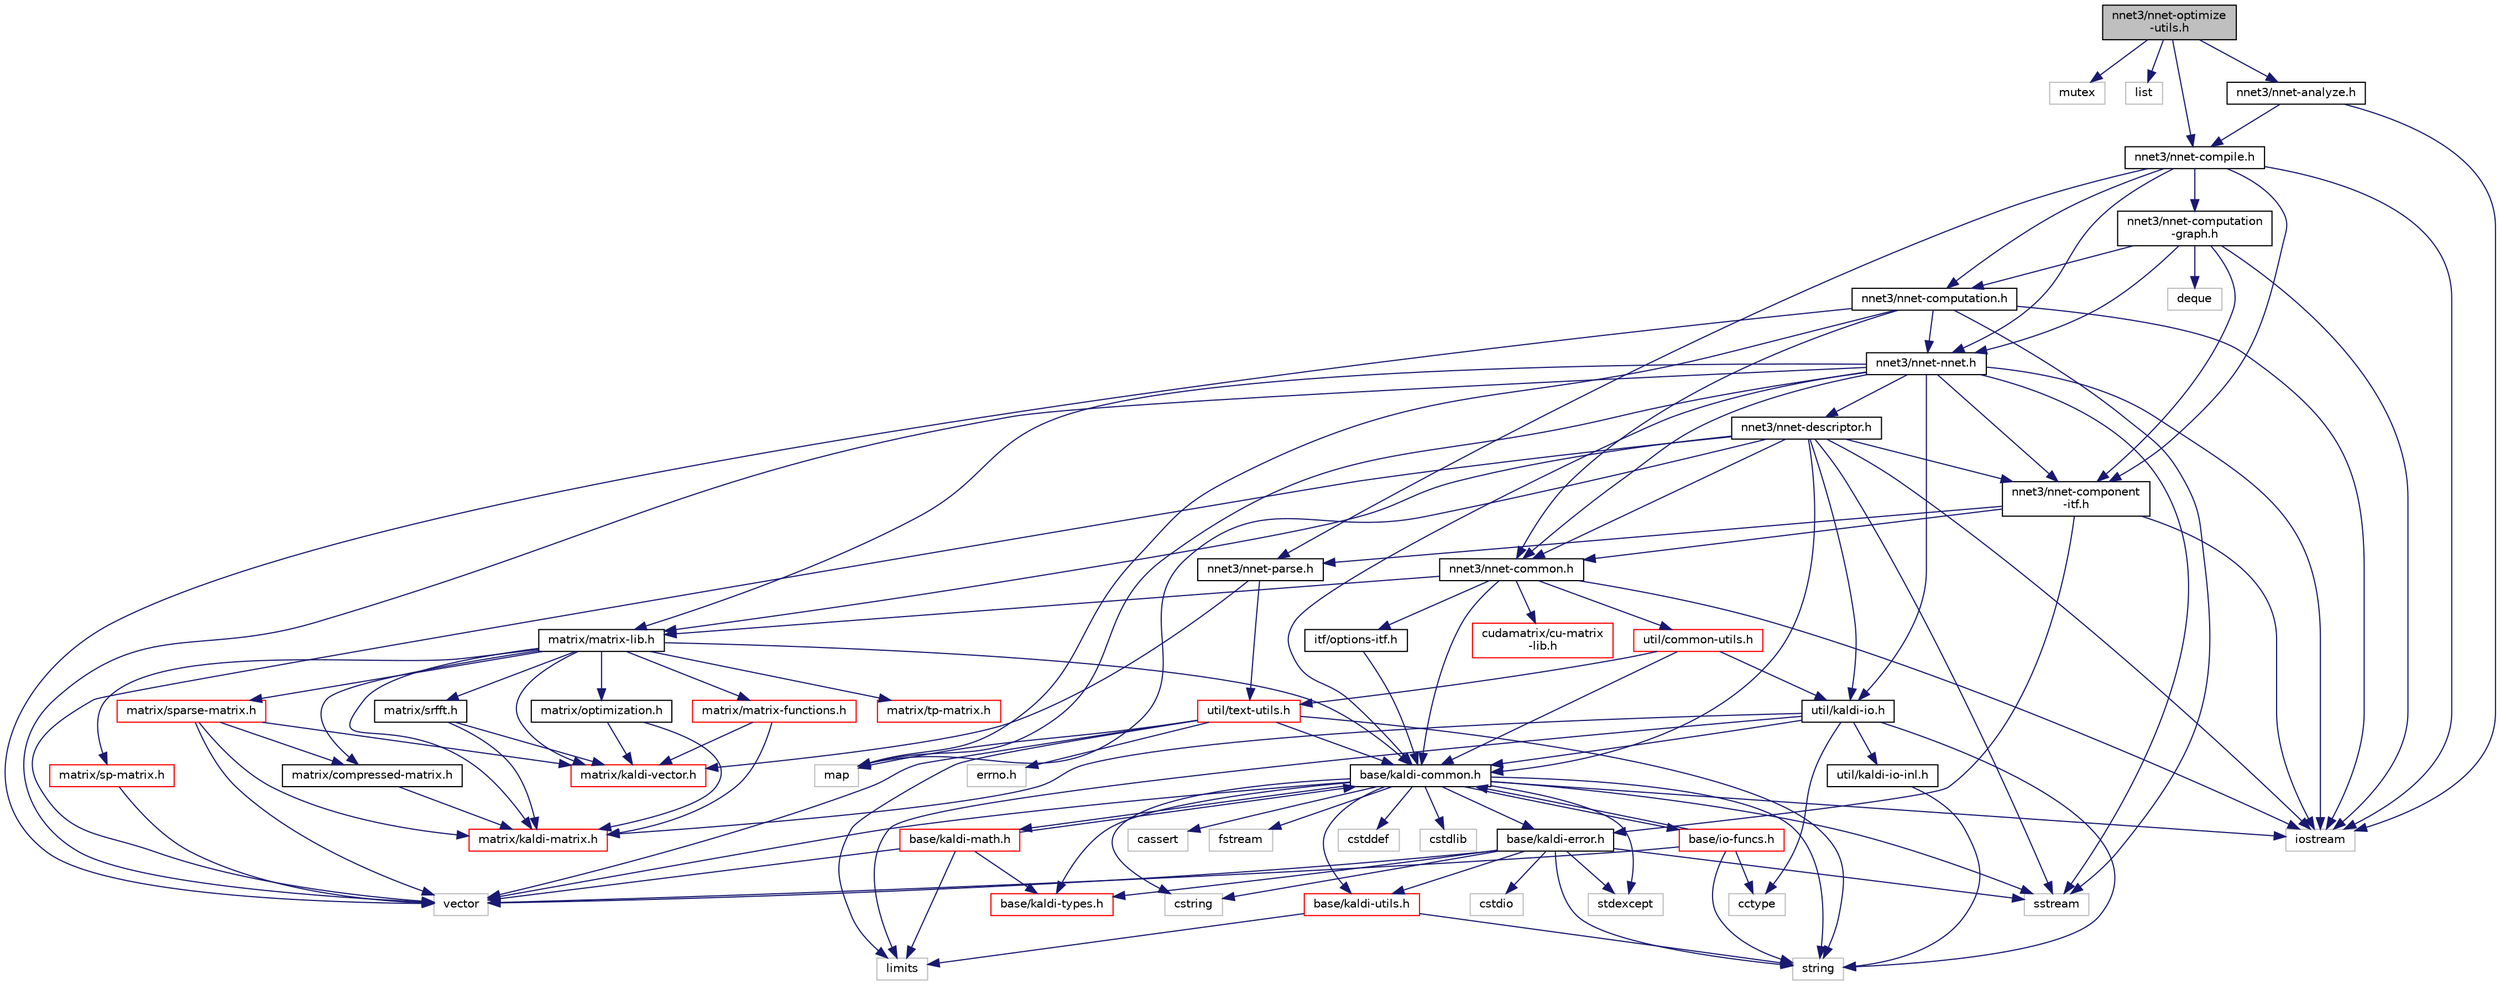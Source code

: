 digraph "nnet3/nnet-optimize-utils.h"
{
  edge [fontname="Helvetica",fontsize="10",labelfontname="Helvetica",labelfontsize="10"];
  node [fontname="Helvetica",fontsize="10",shape=record];
  Node0 [label="nnet3/nnet-optimize\l-utils.h",height=0.2,width=0.4,color="black", fillcolor="grey75", style="filled", fontcolor="black"];
  Node0 -> Node1 [color="midnightblue",fontsize="10",style="solid",fontname="Helvetica"];
  Node1 [label="mutex",height=0.2,width=0.4,color="grey75", fillcolor="white", style="filled"];
  Node0 -> Node2 [color="midnightblue",fontsize="10",style="solid",fontname="Helvetica"];
  Node2 [label="list",height=0.2,width=0.4,color="grey75", fillcolor="white", style="filled"];
  Node0 -> Node3 [color="midnightblue",fontsize="10",style="solid",fontname="Helvetica"];
  Node3 [label="nnet3/nnet-compile.h",height=0.2,width=0.4,color="black", fillcolor="white", style="filled",URL="$nnet-compile_8h.html"];
  Node3 -> Node4 [color="midnightblue",fontsize="10",style="solid",fontname="Helvetica"];
  Node4 [label="nnet3/nnet-component\l-itf.h",height=0.2,width=0.4,color="black", fillcolor="white", style="filled",URL="$nnet-component-itf_8h.html"];
  Node4 -> Node5 [color="midnightblue",fontsize="10",style="solid",fontname="Helvetica"];
  Node5 [label="iostream",height=0.2,width=0.4,color="grey75", fillcolor="white", style="filled"];
  Node4 -> Node6 [color="midnightblue",fontsize="10",style="solid",fontname="Helvetica"];
  Node6 [label="nnet3/nnet-common.h",height=0.2,width=0.4,color="black", fillcolor="white", style="filled",URL="$nnet-common_8h.html"];
  Node6 -> Node7 [color="midnightblue",fontsize="10",style="solid",fontname="Helvetica"];
  Node7 [label="base/kaldi-common.h",height=0.2,width=0.4,color="black", fillcolor="white", style="filled",URL="$kaldi-common_8h.html"];
  Node7 -> Node8 [color="midnightblue",fontsize="10",style="solid",fontname="Helvetica"];
  Node8 [label="cstddef",height=0.2,width=0.4,color="grey75", fillcolor="white", style="filled"];
  Node7 -> Node9 [color="midnightblue",fontsize="10",style="solid",fontname="Helvetica"];
  Node9 [label="cstdlib",height=0.2,width=0.4,color="grey75", fillcolor="white", style="filled"];
  Node7 -> Node10 [color="midnightblue",fontsize="10",style="solid",fontname="Helvetica"];
  Node10 [label="cstring",height=0.2,width=0.4,color="grey75", fillcolor="white", style="filled"];
  Node7 -> Node11 [color="midnightblue",fontsize="10",style="solid",fontname="Helvetica"];
  Node11 [label="string",height=0.2,width=0.4,color="grey75", fillcolor="white", style="filled"];
  Node7 -> Node12 [color="midnightblue",fontsize="10",style="solid",fontname="Helvetica"];
  Node12 [label="sstream",height=0.2,width=0.4,color="grey75", fillcolor="white", style="filled"];
  Node7 -> Node13 [color="midnightblue",fontsize="10",style="solid",fontname="Helvetica"];
  Node13 [label="stdexcept",height=0.2,width=0.4,color="grey75", fillcolor="white", style="filled"];
  Node7 -> Node14 [color="midnightblue",fontsize="10",style="solid",fontname="Helvetica"];
  Node14 [label="cassert",height=0.2,width=0.4,color="grey75", fillcolor="white", style="filled"];
  Node7 -> Node15 [color="midnightblue",fontsize="10",style="solid",fontname="Helvetica"];
  Node15 [label="vector",height=0.2,width=0.4,color="grey75", fillcolor="white", style="filled"];
  Node7 -> Node5 [color="midnightblue",fontsize="10",style="solid",fontname="Helvetica"];
  Node7 -> Node16 [color="midnightblue",fontsize="10",style="solid",fontname="Helvetica"];
  Node16 [label="fstream",height=0.2,width=0.4,color="grey75", fillcolor="white", style="filled"];
  Node7 -> Node17 [color="midnightblue",fontsize="10",style="solid",fontname="Helvetica"];
  Node17 [label="base/kaldi-utils.h",height=0.2,width=0.4,color="red", fillcolor="white", style="filled",URL="$kaldi-utils_8h.html"];
  Node17 -> Node19 [color="midnightblue",fontsize="10",style="solid",fontname="Helvetica"];
  Node19 [label="limits",height=0.2,width=0.4,color="grey75", fillcolor="white", style="filled"];
  Node17 -> Node11 [color="midnightblue",fontsize="10",style="solid",fontname="Helvetica"];
  Node7 -> Node20 [color="midnightblue",fontsize="10",style="solid",fontname="Helvetica"];
  Node20 [label="base/kaldi-error.h",height=0.2,width=0.4,color="black", fillcolor="white", style="filled",URL="$kaldi-error_8h.html"];
  Node20 -> Node21 [color="midnightblue",fontsize="10",style="solid",fontname="Helvetica"];
  Node21 [label="cstdio",height=0.2,width=0.4,color="grey75", fillcolor="white", style="filled"];
  Node20 -> Node10 [color="midnightblue",fontsize="10",style="solid",fontname="Helvetica"];
  Node20 -> Node12 [color="midnightblue",fontsize="10",style="solid",fontname="Helvetica"];
  Node20 -> Node13 [color="midnightblue",fontsize="10",style="solid",fontname="Helvetica"];
  Node20 -> Node11 [color="midnightblue",fontsize="10",style="solid",fontname="Helvetica"];
  Node20 -> Node15 [color="midnightblue",fontsize="10",style="solid",fontname="Helvetica"];
  Node20 -> Node22 [color="midnightblue",fontsize="10",style="solid",fontname="Helvetica"];
  Node22 [label="base/kaldi-types.h",height=0.2,width=0.4,color="red", fillcolor="white", style="filled",URL="$kaldi-types_8h.html"];
  Node20 -> Node17 [color="midnightblue",fontsize="10",style="solid",fontname="Helvetica"];
  Node7 -> Node22 [color="midnightblue",fontsize="10",style="solid",fontname="Helvetica"];
  Node7 -> Node25 [color="midnightblue",fontsize="10",style="solid",fontname="Helvetica"];
  Node25 [label="base/io-funcs.h",height=0.2,width=0.4,color="red", fillcolor="white", style="filled",URL="$io-funcs_8h.html"];
  Node25 -> Node26 [color="midnightblue",fontsize="10",style="solid",fontname="Helvetica"];
  Node26 [label="cctype",height=0.2,width=0.4,color="grey75", fillcolor="white", style="filled"];
  Node25 -> Node15 [color="midnightblue",fontsize="10",style="solid",fontname="Helvetica"];
  Node25 -> Node11 [color="midnightblue",fontsize="10",style="solid",fontname="Helvetica"];
  Node25 -> Node7 [color="midnightblue",fontsize="10",style="solid",fontname="Helvetica"];
  Node7 -> Node28 [color="midnightblue",fontsize="10",style="solid",fontname="Helvetica"];
  Node28 [label="base/kaldi-math.h",height=0.2,width=0.4,color="red", fillcolor="white", style="filled",URL="$kaldi-math_8h.html"];
  Node28 -> Node19 [color="midnightblue",fontsize="10",style="solid",fontname="Helvetica"];
  Node28 -> Node15 [color="midnightblue",fontsize="10",style="solid",fontname="Helvetica"];
  Node28 -> Node22 [color="midnightblue",fontsize="10",style="solid",fontname="Helvetica"];
  Node28 -> Node7 [color="midnightblue",fontsize="10",style="solid",fontname="Helvetica"];
  Node6 -> Node30 [color="midnightblue",fontsize="10",style="solid",fontname="Helvetica"];
  Node30 [label="util/common-utils.h",height=0.2,width=0.4,color="red", fillcolor="white", style="filled",URL="$common-utils_8h.html"];
  Node30 -> Node7 [color="midnightblue",fontsize="10",style="solid",fontname="Helvetica"];
  Node30 -> Node34 [color="midnightblue",fontsize="10",style="solid",fontname="Helvetica"];
  Node34 [label="util/kaldi-io.h",height=0.2,width=0.4,color="black", fillcolor="white", style="filled",URL="$kaldi-io_8h.html"];
  Node34 -> Node26 [color="midnightblue",fontsize="10",style="solid",fontname="Helvetica"];
  Node34 -> Node19 [color="midnightblue",fontsize="10",style="solid",fontname="Helvetica"];
  Node34 -> Node11 [color="midnightblue",fontsize="10",style="solid",fontname="Helvetica"];
  Node34 -> Node7 [color="midnightblue",fontsize="10",style="solid",fontname="Helvetica"];
  Node34 -> Node35 [color="midnightblue",fontsize="10",style="solid",fontname="Helvetica"];
  Node35 [label="matrix/kaldi-matrix.h",height=0.2,width=0.4,color="red", fillcolor="white", style="filled",URL="$kaldi-matrix_8h.html"];
  Node34 -> Node40 [color="midnightblue",fontsize="10",style="solid",fontname="Helvetica"];
  Node40 [label="util/kaldi-io-inl.h",height=0.2,width=0.4,color="black", fillcolor="white", style="filled",URL="$kaldi-io-inl_8h.html"];
  Node40 -> Node11 [color="midnightblue",fontsize="10",style="solid",fontname="Helvetica"];
  Node30 -> Node44 [color="midnightblue",fontsize="10",style="solid",fontname="Helvetica"];
  Node44 [label="util/text-utils.h",height=0.2,width=0.4,color="red", fillcolor="white", style="filled",URL="$text-utils_8h.html"];
  Node44 -> Node45 [color="midnightblue",fontsize="10",style="solid",fontname="Helvetica"];
  Node45 [label="errno.h",height=0.2,width=0.4,color="grey75", fillcolor="white", style="filled"];
  Node44 -> Node11 [color="midnightblue",fontsize="10",style="solid",fontname="Helvetica"];
  Node44 -> Node32 [color="midnightblue",fontsize="10",style="solid",fontname="Helvetica"];
  Node32 [label="map",height=0.2,width=0.4,color="grey75", fillcolor="white", style="filled"];
  Node44 -> Node15 [color="midnightblue",fontsize="10",style="solid",fontname="Helvetica"];
  Node44 -> Node19 [color="midnightblue",fontsize="10",style="solid",fontname="Helvetica"];
  Node44 -> Node7 [color="midnightblue",fontsize="10",style="solid",fontname="Helvetica"];
  Node6 -> Node33 [color="midnightblue",fontsize="10",style="solid",fontname="Helvetica"];
  Node33 [label="itf/options-itf.h",height=0.2,width=0.4,color="black", fillcolor="white", style="filled",URL="$options-itf_8h.html"];
  Node33 -> Node7 [color="midnightblue",fontsize="10",style="solid",fontname="Helvetica"];
  Node6 -> Node60 [color="midnightblue",fontsize="10",style="solid",fontname="Helvetica"];
  Node60 [label="matrix/matrix-lib.h",height=0.2,width=0.4,color="black", fillcolor="white", style="filled",URL="$matrix-lib_8h.html"];
  Node60 -> Node7 [color="midnightblue",fontsize="10",style="solid",fontname="Helvetica"];
  Node60 -> Node38 [color="midnightblue",fontsize="10",style="solid",fontname="Helvetica"];
  Node38 [label="matrix/kaldi-vector.h",height=0.2,width=0.4,color="red", fillcolor="white", style="filled",URL="$kaldi-vector_8h.html"];
  Node60 -> Node35 [color="midnightblue",fontsize="10",style="solid",fontname="Helvetica"];
  Node60 -> Node61 [color="midnightblue",fontsize="10",style="solid",fontname="Helvetica"];
  Node61 [label="matrix/sp-matrix.h",height=0.2,width=0.4,color="red", fillcolor="white", style="filled",URL="$sp-matrix_8h.html"];
  Node61 -> Node15 [color="midnightblue",fontsize="10",style="solid",fontname="Helvetica"];
  Node60 -> Node64 [color="midnightblue",fontsize="10",style="solid",fontname="Helvetica"];
  Node64 [label="matrix/tp-matrix.h",height=0.2,width=0.4,color="red", fillcolor="white", style="filled",URL="$tp-matrix_8h.html"];
  Node60 -> Node65 [color="midnightblue",fontsize="10",style="solid",fontname="Helvetica"];
  Node65 [label="matrix/matrix-functions.h",height=0.2,width=0.4,color="red", fillcolor="white", style="filled",URL="$matrix-functions_8h.html"];
  Node65 -> Node38 [color="midnightblue",fontsize="10",style="solid",fontname="Helvetica"];
  Node65 -> Node35 [color="midnightblue",fontsize="10",style="solid",fontname="Helvetica"];
  Node60 -> Node67 [color="midnightblue",fontsize="10",style="solid",fontname="Helvetica"];
  Node67 [label="matrix/srfft.h",height=0.2,width=0.4,color="black", fillcolor="white", style="filled",URL="$srfft_8h.html"];
  Node67 -> Node38 [color="midnightblue",fontsize="10",style="solid",fontname="Helvetica"];
  Node67 -> Node35 [color="midnightblue",fontsize="10",style="solid",fontname="Helvetica"];
  Node60 -> Node49 [color="midnightblue",fontsize="10",style="solid",fontname="Helvetica"];
  Node49 [label="matrix/compressed-matrix.h",height=0.2,width=0.4,color="black", fillcolor="white", style="filled",URL="$compressed-matrix_8h.html"];
  Node49 -> Node35 [color="midnightblue",fontsize="10",style="solid",fontname="Helvetica"];
  Node60 -> Node47 [color="midnightblue",fontsize="10",style="solid",fontname="Helvetica"];
  Node47 [label="matrix/sparse-matrix.h",height=0.2,width=0.4,color="red", fillcolor="white", style="filled",URL="$sparse-matrix_8h.html"];
  Node47 -> Node15 [color="midnightblue",fontsize="10",style="solid",fontname="Helvetica"];
  Node47 -> Node35 [color="midnightblue",fontsize="10",style="solid",fontname="Helvetica"];
  Node47 -> Node38 [color="midnightblue",fontsize="10",style="solid",fontname="Helvetica"];
  Node47 -> Node49 [color="midnightblue",fontsize="10",style="solid",fontname="Helvetica"];
  Node60 -> Node68 [color="midnightblue",fontsize="10",style="solid",fontname="Helvetica"];
  Node68 [label="matrix/optimization.h",height=0.2,width=0.4,color="black", fillcolor="white", style="filled",URL="$optimization_8h.html"];
  Node68 -> Node38 [color="midnightblue",fontsize="10",style="solid",fontname="Helvetica"];
  Node68 -> Node35 [color="midnightblue",fontsize="10",style="solid",fontname="Helvetica"];
  Node6 -> Node69 [color="midnightblue",fontsize="10",style="solid",fontname="Helvetica"];
  Node69 [label="cudamatrix/cu-matrix\l-lib.h",height=0.2,width=0.4,color="red", fillcolor="white", style="filled",URL="$cu-matrix-lib_8h.html"];
  Node6 -> Node5 [color="midnightblue",fontsize="10",style="solid",fontname="Helvetica"];
  Node4 -> Node89 [color="midnightblue",fontsize="10",style="solid",fontname="Helvetica"];
  Node89 [label="nnet3/nnet-parse.h",height=0.2,width=0.4,color="black", fillcolor="white", style="filled",URL="$nnet-parse_8h.html",tooltip="This header contains a few parsing-related functions that are used while reading parsing neural netwo..."];
  Node89 -> Node44 [color="midnightblue",fontsize="10",style="solid",fontname="Helvetica"];
  Node89 -> Node38 [color="midnightblue",fontsize="10",style="solid",fontname="Helvetica"];
  Node4 -> Node20 [color="midnightblue",fontsize="10",style="solid",fontname="Helvetica"];
  Node3 -> Node90 [color="midnightblue",fontsize="10",style="solid",fontname="Helvetica"];
  Node90 [label="nnet3/nnet-nnet.h",height=0.2,width=0.4,color="black", fillcolor="white", style="filled",URL="$_2nnet-nnet_8h.html"];
  Node90 -> Node7 [color="midnightblue",fontsize="10",style="solid",fontname="Helvetica"];
  Node90 -> Node34 [color="midnightblue",fontsize="10",style="solid",fontname="Helvetica"];
  Node90 -> Node60 [color="midnightblue",fontsize="10",style="solid",fontname="Helvetica"];
  Node90 -> Node6 [color="midnightblue",fontsize="10",style="solid",fontname="Helvetica"];
  Node90 -> Node4 [color="midnightblue",fontsize="10",style="solid",fontname="Helvetica"];
  Node90 -> Node91 [color="midnightblue",fontsize="10",style="solid",fontname="Helvetica"];
  Node91 [label="nnet3/nnet-descriptor.h",height=0.2,width=0.4,color="black", fillcolor="white", style="filled",URL="$nnet-descriptor_8h.html",tooltip="This file contains class definitions for classes ForwardingDescriptor, SumDescriptor and Descriptor..."];
  Node91 -> Node7 [color="midnightblue",fontsize="10",style="solid",fontname="Helvetica"];
  Node91 -> Node34 [color="midnightblue",fontsize="10",style="solid",fontname="Helvetica"];
  Node91 -> Node60 [color="midnightblue",fontsize="10",style="solid",fontname="Helvetica"];
  Node91 -> Node6 [color="midnightblue",fontsize="10",style="solid",fontname="Helvetica"];
  Node91 -> Node4 [color="midnightblue",fontsize="10",style="solid",fontname="Helvetica"];
  Node91 -> Node5 [color="midnightblue",fontsize="10",style="solid",fontname="Helvetica"];
  Node91 -> Node12 [color="midnightblue",fontsize="10",style="solid",fontname="Helvetica"];
  Node91 -> Node15 [color="midnightblue",fontsize="10",style="solid",fontname="Helvetica"];
  Node91 -> Node32 [color="midnightblue",fontsize="10",style="solid",fontname="Helvetica"];
  Node90 -> Node5 [color="midnightblue",fontsize="10",style="solid",fontname="Helvetica"];
  Node90 -> Node12 [color="midnightblue",fontsize="10",style="solid",fontname="Helvetica"];
  Node90 -> Node15 [color="midnightblue",fontsize="10",style="solid",fontname="Helvetica"];
  Node90 -> Node32 [color="midnightblue",fontsize="10",style="solid",fontname="Helvetica"];
  Node3 -> Node89 [color="midnightblue",fontsize="10",style="solid",fontname="Helvetica"];
  Node3 -> Node92 [color="midnightblue",fontsize="10",style="solid",fontname="Helvetica"];
  Node92 [label="nnet3/nnet-computation.h",height=0.2,width=0.4,color="black", fillcolor="white", style="filled",URL="$nnet-computation_8h.html",tooltip="The two main classes defined in this header are struct ComputationRequest, which basically defines a ..."];
  Node92 -> Node6 [color="midnightblue",fontsize="10",style="solid",fontname="Helvetica"];
  Node92 -> Node90 [color="midnightblue",fontsize="10",style="solid",fontname="Helvetica"];
  Node92 -> Node5 [color="midnightblue",fontsize="10",style="solid",fontname="Helvetica"];
  Node92 -> Node12 [color="midnightblue",fontsize="10",style="solid",fontname="Helvetica"];
  Node92 -> Node15 [color="midnightblue",fontsize="10",style="solid",fontname="Helvetica"];
  Node92 -> Node32 [color="midnightblue",fontsize="10",style="solid",fontname="Helvetica"];
  Node3 -> Node93 [color="midnightblue",fontsize="10",style="solid",fontname="Helvetica"];
  Node93 [label="nnet3/nnet-computation\l-graph.h",height=0.2,width=0.4,color="black", fillcolor="white", style="filled",URL="$nnet-computation-graph_8h.html"];
  Node93 -> Node4 [color="midnightblue",fontsize="10",style="solid",fontname="Helvetica"];
  Node93 -> Node90 [color="midnightblue",fontsize="10",style="solid",fontname="Helvetica"];
  Node93 -> Node92 [color="midnightblue",fontsize="10",style="solid",fontname="Helvetica"];
  Node93 -> Node5 [color="midnightblue",fontsize="10",style="solid",fontname="Helvetica"];
  Node93 -> Node94 [color="midnightblue",fontsize="10",style="solid",fontname="Helvetica"];
  Node94 [label="deque",height=0.2,width=0.4,color="grey75", fillcolor="white", style="filled"];
  Node3 -> Node5 [color="midnightblue",fontsize="10",style="solid",fontname="Helvetica"];
  Node0 -> Node95 [color="midnightblue",fontsize="10",style="solid",fontname="Helvetica"];
  Node95 [label="nnet3/nnet-analyze.h",height=0.2,width=0.4,color="black", fillcolor="white", style="filled",URL="$nnet-analyze_8h.html",tooltip="This file contains utilities for analyzing and checking computations, which are used in the optimizat..."];
  Node95 -> Node3 [color="midnightblue",fontsize="10",style="solid",fontname="Helvetica"];
  Node95 -> Node5 [color="midnightblue",fontsize="10",style="solid",fontname="Helvetica"];
}
